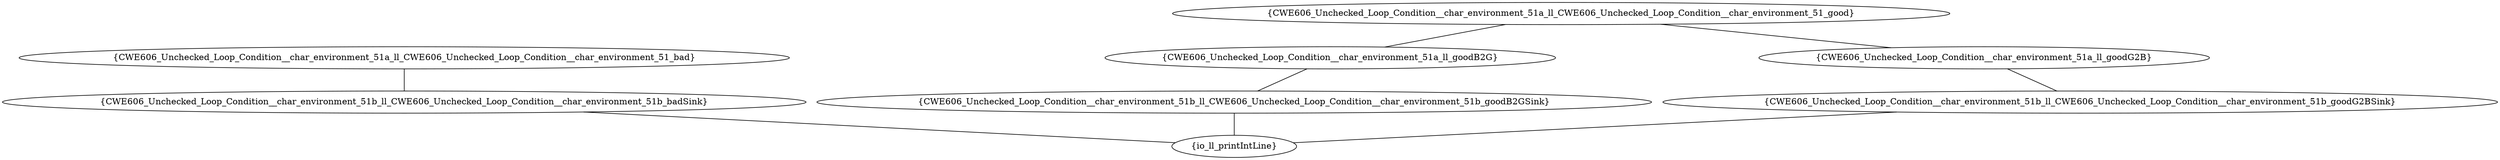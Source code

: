 graph "cg graph" {
CWE606_Unchecked_Loop_Condition__char_environment_51b_ll_CWE606_Unchecked_Loop_Condition__char_environment_51b_goodB2GSink [label="{CWE606_Unchecked_Loop_Condition__char_environment_51b_ll_CWE606_Unchecked_Loop_Condition__char_environment_51b_goodB2GSink}"];
io_ll_printIntLine [label="{io_ll_printIntLine}"];
CWE606_Unchecked_Loop_Condition__char_environment_51a_ll_goodB2G [label="{CWE606_Unchecked_Loop_Condition__char_environment_51a_ll_goodB2G}"];
CWE606_Unchecked_Loop_Condition__char_environment_51a_ll_CWE606_Unchecked_Loop_Condition__char_environment_51_good [label="{CWE606_Unchecked_Loop_Condition__char_environment_51a_ll_CWE606_Unchecked_Loop_Condition__char_environment_51_good}"];
CWE606_Unchecked_Loop_Condition__char_environment_51a_ll_goodG2B [label="{CWE606_Unchecked_Loop_Condition__char_environment_51a_ll_goodG2B}"];
CWE606_Unchecked_Loop_Condition__char_environment_51b_ll_CWE606_Unchecked_Loop_Condition__char_environment_51b_badSink [label="{CWE606_Unchecked_Loop_Condition__char_environment_51b_ll_CWE606_Unchecked_Loop_Condition__char_environment_51b_badSink}"];
CWE606_Unchecked_Loop_Condition__char_environment_51a_ll_CWE606_Unchecked_Loop_Condition__char_environment_51_bad [label="{CWE606_Unchecked_Loop_Condition__char_environment_51a_ll_CWE606_Unchecked_Loop_Condition__char_environment_51_bad}"];
CWE606_Unchecked_Loop_Condition__char_environment_51b_ll_CWE606_Unchecked_Loop_Condition__char_environment_51b_goodG2BSink [label="{CWE606_Unchecked_Loop_Condition__char_environment_51b_ll_CWE606_Unchecked_Loop_Condition__char_environment_51b_goodG2BSink}"];
CWE606_Unchecked_Loop_Condition__char_environment_51b_ll_CWE606_Unchecked_Loop_Condition__char_environment_51b_goodB2GSink -- io_ll_printIntLine;
CWE606_Unchecked_Loop_Condition__char_environment_51a_ll_goodB2G -- CWE606_Unchecked_Loop_Condition__char_environment_51b_ll_CWE606_Unchecked_Loop_Condition__char_environment_51b_goodB2GSink;
CWE606_Unchecked_Loop_Condition__char_environment_51a_ll_CWE606_Unchecked_Loop_Condition__char_environment_51_good -- CWE606_Unchecked_Loop_Condition__char_environment_51a_ll_goodG2B;
CWE606_Unchecked_Loop_Condition__char_environment_51a_ll_CWE606_Unchecked_Loop_Condition__char_environment_51_good -- CWE606_Unchecked_Loop_Condition__char_environment_51a_ll_goodB2G;
CWE606_Unchecked_Loop_Condition__char_environment_51b_ll_CWE606_Unchecked_Loop_Condition__char_environment_51b_badSink -- io_ll_printIntLine;
CWE606_Unchecked_Loop_Condition__char_environment_51a_ll_CWE606_Unchecked_Loop_Condition__char_environment_51_bad -- CWE606_Unchecked_Loop_Condition__char_environment_51b_ll_CWE606_Unchecked_Loop_Condition__char_environment_51b_badSink;
CWE606_Unchecked_Loop_Condition__char_environment_51a_ll_goodG2B -- CWE606_Unchecked_Loop_Condition__char_environment_51b_ll_CWE606_Unchecked_Loop_Condition__char_environment_51b_goodG2BSink;
CWE606_Unchecked_Loop_Condition__char_environment_51b_ll_CWE606_Unchecked_Loop_Condition__char_environment_51b_goodG2BSink -- io_ll_printIntLine;
}
